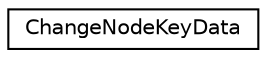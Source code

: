 digraph "Graphical Class Hierarchy"
{
  edge [fontname="Helvetica",fontsize="10",labelfontname="Helvetica",labelfontsize="10"];
  node [fontname="Helvetica",fontsize="10",shape=record];
  rankdir="LR";
  Node0 [label="ChangeNodeKeyData",height=0.2,width=0.4,color="black", fillcolor="white", style="filled",URL="$struct_change_node_key_data.html",tooltip="Change Node Key command data. "];
}
